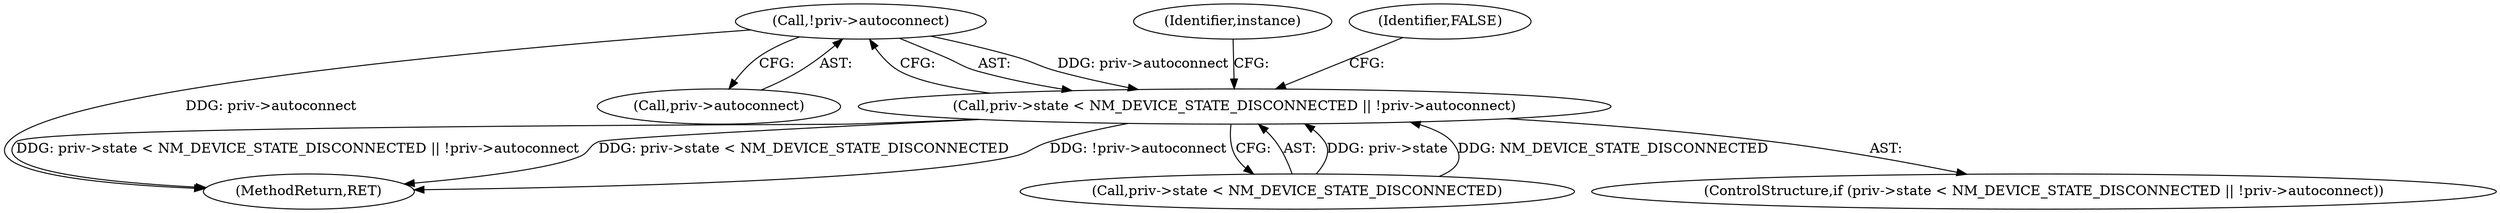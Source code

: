 digraph "0_NetworkManager_d5fc88e573fa58b93034b04d35a2454f5d28cad9@API" {
"1002713" [label="(Call,!priv->autoconnect)"];
"1002707" [label="(Call,priv->state < NM_DEVICE_STATE_DISCONNECTED || !priv->autoconnect)"];
"1002708" [label="(Call,priv->state < NM_DEVICE_STATE_DISCONNECTED)"];
"1002707" [label="(Call,priv->state < NM_DEVICE_STATE_DISCONNECTED || !priv->autoconnect)"];
"1002721" [label="(Identifier,instance)"];
"1007368" [label="(MethodReturn,RET)"];
"1002714" [label="(Call,priv->autoconnect)"];
"1002706" [label="(ControlStructure,if (priv->state < NM_DEVICE_STATE_DISCONNECTED || !priv->autoconnect))"];
"1002718" [label="(Identifier,FALSE)"];
"1002713" [label="(Call,!priv->autoconnect)"];
"1002713" -> "1002707"  [label="AST: "];
"1002713" -> "1002714"  [label="CFG: "];
"1002714" -> "1002713"  [label="AST: "];
"1002707" -> "1002713"  [label="CFG: "];
"1002713" -> "1007368"  [label="DDG: priv->autoconnect"];
"1002713" -> "1002707"  [label="DDG: priv->autoconnect"];
"1002707" -> "1002706"  [label="AST: "];
"1002707" -> "1002708"  [label="CFG: "];
"1002708" -> "1002707"  [label="AST: "];
"1002718" -> "1002707"  [label="CFG: "];
"1002721" -> "1002707"  [label="CFG: "];
"1002707" -> "1007368"  [label="DDG: !priv->autoconnect"];
"1002707" -> "1007368"  [label="DDG: priv->state < NM_DEVICE_STATE_DISCONNECTED || !priv->autoconnect"];
"1002707" -> "1007368"  [label="DDG: priv->state < NM_DEVICE_STATE_DISCONNECTED"];
"1002708" -> "1002707"  [label="DDG: priv->state"];
"1002708" -> "1002707"  [label="DDG: NM_DEVICE_STATE_DISCONNECTED"];
}
